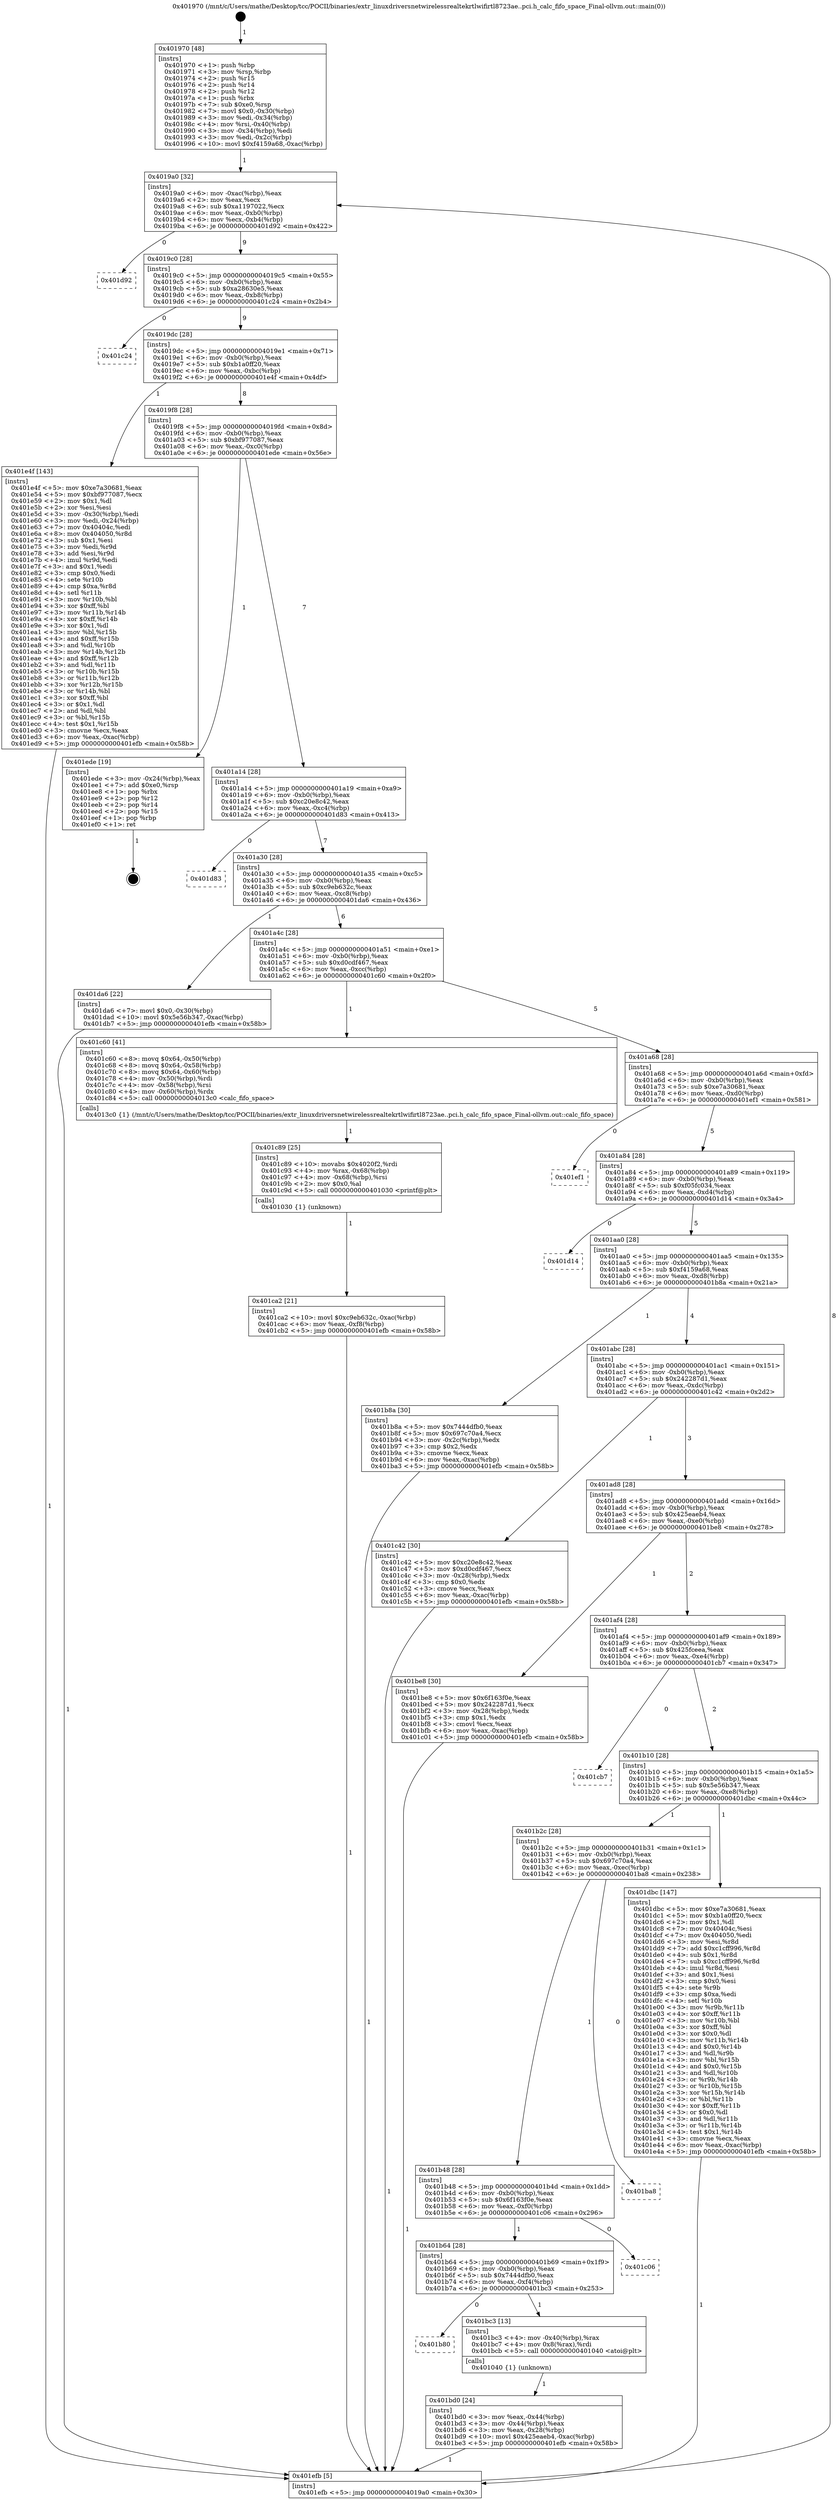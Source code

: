 digraph "0x401970" {
  label = "0x401970 (/mnt/c/Users/mathe/Desktop/tcc/POCII/binaries/extr_linuxdriversnetwirelessrealtekrtlwifirtl8723ae..pci.h_calc_fifo_space_Final-ollvm.out::main(0))"
  labelloc = "t"
  node[shape=record]

  Entry [label="",width=0.3,height=0.3,shape=circle,fillcolor=black,style=filled]
  "0x4019a0" [label="{
     0x4019a0 [32]\l
     | [instrs]\l
     &nbsp;&nbsp;0x4019a0 \<+6\>: mov -0xac(%rbp),%eax\l
     &nbsp;&nbsp;0x4019a6 \<+2\>: mov %eax,%ecx\l
     &nbsp;&nbsp;0x4019a8 \<+6\>: sub $0xa1197022,%ecx\l
     &nbsp;&nbsp;0x4019ae \<+6\>: mov %eax,-0xb0(%rbp)\l
     &nbsp;&nbsp;0x4019b4 \<+6\>: mov %ecx,-0xb4(%rbp)\l
     &nbsp;&nbsp;0x4019ba \<+6\>: je 0000000000401d92 \<main+0x422\>\l
  }"]
  "0x401d92" [label="{
     0x401d92\l
  }", style=dashed]
  "0x4019c0" [label="{
     0x4019c0 [28]\l
     | [instrs]\l
     &nbsp;&nbsp;0x4019c0 \<+5\>: jmp 00000000004019c5 \<main+0x55\>\l
     &nbsp;&nbsp;0x4019c5 \<+6\>: mov -0xb0(%rbp),%eax\l
     &nbsp;&nbsp;0x4019cb \<+5\>: sub $0xa28630e5,%eax\l
     &nbsp;&nbsp;0x4019d0 \<+6\>: mov %eax,-0xb8(%rbp)\l
     &nbsp;&nbsp;0x4019d6 \<+6\>: je 0000000000401c24 \<main+0x2b4\>\l
  }"]
  Exit [label="",width=0.3,height=0.3,shape=circle,fillcolor=black,style=filled,peripheries=2]
  "0x401c24" [label="{
     0x401c24\l
  }", style=dashed]
  "0x4019dc" [label="{
     0x4019dc [28]\l
     | [instrs]\l
     &nbsp;&nbsp;0x4019dc \<+5\>: jmp 00000000004019e1 \<main+0x71\>\l
     &nbsp;&nbsp;0x4019e1 \<+6\>: mov -0xb0(%rbp),%eax\l
     &nbsp;&nbsp;0x4019e7 \<+5\>: sub $0xb1a0ff20,%eax\l
     &nbsp;&nbsp;0x4019ec \<+6\>: mov %eax,-0xbc(%rbp)\l
     &nbsp;&nbsp;0x4019f2 \<+6\>: je 0000000000401e4f \<main+0x4df\>\l
  }"]
  "0x401ca2" [label="{
     0x401ca2 [21]\l
     | [instrs]\l
     &nbsp;&nbsp;0x401ca2 \<+10\>: movl $0xc9eb632c,-0xac(%rbp)\l
     &nbsp;&nbsp;0x401cac \<+6\>: mov %eax,-0xf8(%rbp)\l
     &nbsp;&nbsp;0x401cb2 \<+5\>: jmp 0000000000401efb \<main+0x58b\>\l
  }"]
  "0x401e4f" [label="{
     0x401e4f [143]\l
     | [instrs]\l
     &nbsp;&nbsp;0x401e4f \<+5\>: mov $0xe7a30681,%eax\l
     &nbsp;&nbsp;0x401e54 \<+5\>: mov $0xbf977087,%ecx\l
     &nbsp;&nbsp;0x401e59 \<+2\>: mov $0x1,%dl\l
     &nbsp;&nbsp;0x401e5b \<+2\>: xor %esi,%esi\l
     &nbsp;&nbsp;0x401e5d \<+3\>: mov -0x30(%rbp),%edi\l
     &nbsp;&nbsp;0x401e60 \<+3\>: mov %edi,-0x24(%rbp)\l
     &nbsp;&nbsp;0x401e63 \<+7\>: mov 0x40404c,%edi\l
     &nbsp;&nbsp;0x401e6a \<+8\>: mov 0x404050,%r8d\l
     &nbsp;&nbsp;0x401e72 \<+3\>: sub $0x1,%esi\l
     &nbsp;&nbsp;0x401e75 \<+3\>: mov %edi,%r9d\l
     &nbsp;&nbsp;0x401e78 \<+3\>: add %esi,%r9d\l
     &nbsp;&nbsp;0x401e7b \<+4\>: imul %r9d,%edi\l
     &nbsp;&nbsp;0x401e7f \<+3\>: and $0x1,%edi\l
     &nbsp;&nbsp;0x401e82 \<+3\>: cmp $0x0,%edi\l
     &nbsp;&nbsp;0x401e85 \<+4\>: sete %r10b\l
     &nbsp;&nbsp;0x401e89 \<+4\>: cmp $0xa,%r8d\l
     &nbsp;&nbsp;0x401e8d \<+4\>: setl %r11b\l
     &nbsp;&nbsp;0x401e91 \<+3\>: mov %r10b,%bl\l
     &nbsp;&nbsp;0x401e94 \<+3\>: xor $0xff,%bl\l
     &nbsp;&nbsp;0x401e97 \<+3\>: mov %r11b,%r14b\l
     &nbsp;&nbsp;0x401e9a \<+4\>: xor $0xff,%r14b\l
     &nbsp;&nbsp;0x401e9e \<+3\>: xor $0x1,%dl\l
     &nbsp;&nbsp;0x401ea1 \<+3\>: mov %bl,%r15b\l
     &nbsp;&nbsp;0x401ea4 \<+4\>: and $0xff,%r15b\l
     &nbsp;&nbsp;0x401ea8 \<+3\>: and %dl,%r10b\l
     &nbsp;&nbsp;0x401eab \<+3\>: mov %r14b,%r12b\l
     &nbsp;&nbsp;0x401eae \<+4\>: and $0xff,%r12b\l
     &nbsp;&nbsp;0x401eb2 \<+3\>: and %dl,%r11b\l
     &nbsp;&nbsp;0x401eb5 \<+3\>: or %r10b,%r15b\l
     &nbsp;&nbsp;0x401eb8 \<+3\>: or %r11b,%r12b\l
     &nbsp;&nbsp;0x401ebb \<+3\>: xor %r12b,%r15b\l
     &nbsp;&nbsp;0x401ebe \<+3\>: or %r14b,%bl\l
     &nbsp;&nbsp;0x401ec1 \<+3\>: xor $0xff,%bl\l
     &nbsp;&nbsp;0x401ec4 \<+3\>: or $0x1,%dl\l
     &nbsp;&nbsp;0x401ec7 \<+2\>: and %dl,%bl\l
     &nbsp;&nbsp;0x401ec9 \<+3\>: or %bl,%r15b\l
     &nbsp;&nbsp;0x401ecc \<+4\>: test $0x1,%r15b\l
     &nbsp;&nbsp;0x401ed0 \<+3\>: cmovne %ecx,%eax\l
     &nbsp;&nbsp;0x401ed3 \<+6\>: mov %eax,-0xac(%rbp)\l
     &nbsp;&nbsp;0x401ed9 \<+5\>: jmp 0000000000401efb \<main+0x58b\>\l
  }"]
  "0x4019f8" [label="{
     0x4019f8 [28]\l
     | [instrs]\l
     &nbsp;&nbsp;0x4019f8 \<+5\>: jmp 00000000004019fd \<main+0x8d\>\l
     &nbsp;&nbsp;0x4019fd \<+6\>: mov -0xb0(%rbp),%eax\l
     &nbsp;&nbsp;0x401a03 \<+5\>: sub $0xbf977087,%eax\l
     &nbsp;&nbsp;0x401a08 \<+6\>: mov %eax,-0xc0(%rbp)\l
     &nbsp;&nbsp;0x401a0e \<+6\>: je 0000000000401ede \<main+0x56e\>\l
  }"]
  "0x401c89" [label="{
     0x401c89 [25]\l
     | [instrs]\l
     &nbsp;&nbsp;0x401c89 \<+10\>: movabs $0x4020f2,%rdi\l
     &nbsp;&nbsp;0x401c93 \<+4\>: mov %rax,-0x68(%rbp)\l
     &nbsp;&nbsp;0x401c97 \<+4\>: mov -0x68(%rbp),%rsi\l
     &nbsp;&nbsp;0x401c9b \<+2\>: mov $0x0,%al\l
     &nbsp;&nbsp;0x401c9d \<+5\>: call 0000000000401030 \<printf@plt\>\l
     | [calls]\l
     &nbsp;&nbsp;0x401030 \{1\} (unknown)\l
  }"]
  "0x401ede" [label="{
     0x401ede [19]\l
     | [instrs]\l
     &nbsp;&nbsp;0x401ede \<+3\>: mov -0x24(%rbp),%eax\l
     &nbsp;&nbsp;0x401ee1 \<+7\>: add $0xe0,%rsp\l
     &nbsp;&nbsp;0x401ee8 \<+1\>: pop %rbx\l
     &nbsp;&nbsp;0x401ee9 \<+2\>: pop %r12\l
     &nbsp;&nbsp;0x401eeb \<+2\>: pop %r14\l
     &nbsp;&nbsp;0x401eed \<+2\>: pop %r15\l
     &nbsp;&nbsp;0x401eef \<+1\>: pop %rbp\l
     &nbsp;&nbsp;0x401ef0 \<+1\>: ret\l
  }"]
  "0x401a14" [label="{
     0x401a14 [28]\l
     | [instrs]\l
     &nbsp;&nbsp;0x401a14 \<+5\>: jmp 0000000000401a19 \<main+0xa9\>\l
     &nbsp;&nbsp;0x401a19 \<+6\>: mov -0xb0(%rbp),%eax\l
     &nbsp;&nbsp;0x401a1f \<+5\>: sub $0xc20e8c42,%eax\l
     &nbsp;&nbsp;0x401a24 \<+6\>: mov %eax,-0xc4(%rbp)\l
     &nbsp;&nbsp;0x401a2a \<+6\>: je 0000000000401d83 \<main+0x413\>\l
  }"]
  "0x401bd0" [label="{
     0x401bd0 [24]\l
     | [instrs]\l
     &nbsp;&nbsp;0x401bd0 \<+3\>: mov %eax,-0x44(%rbp)\l
     &nbsp;&nbsp;0x401bd3 \<+3\>: mov -0x44(%rbp),%eax\l
     &nbsp;&nbsp;0x401bd6 \<+3\>: mov %eax,-0x28(%rbp)\l
     &nbsp;&nbsp;0x401bd9 \<+10\>: movl $0x425eaeb4,-0xac(%rbp)\l
     &nbsp;&nbsp;0x401be3 \<+5\>: jmp 0000000000401efb \<main+0x58b\>\l
  }"]
  "0x401d83" [label="{
     0x401d83\l
  }", style=dashed]
  "0x401a30" [label="{
     0x401a30 [28]\l
     | [instrs]\l
     &nbsp;&nbsp;0x401a30 \<+5\>: jmp 0000000000401a35 \<main+0xc5\>\l
     &nbsp;&nbsp;0x401a35 \<+6\>: mov -0xb0(%rbp),%eax\l
     &nbsp;&nbsp;0x401a3b \<+5\>: sub $0xc9eb632c,%eax\l
     &nbsp;&nbsp;0x401a40 \<+6\>: mov %eax,-0xc8(%rbp)\l
     &nbsp;&nbsp;0x401a46 \<+6\>: je 0000000000401da6 \<main+0x436\>\l
  }"]
  "0x401b80" [label="{
     0x401b80\l
  }", style=dashed]
  "0x401da6" [label="{
     0x401da6 [22]\l
     | [instrs]\l
     &nbsp;&nbsp;0x401da6 \<+7\>: movl $0x0,-0x30(%rbp)\l
     &nbsp;&nbsp;0x401dad \<+10\>: movl $0x5e56b347,-0xac(%rbp)\l
     &nbsp;&nbsp;0x401db7 \<+5\>: jmp 0000000000401efb \<main+0x58b\>\l
  }"]
  "0x401a4c" [label="{
     0x401a4c [28]\l
     | [instrs]\l
     &nbsp;&nbsp;0x401a4c \<+5\>: jmp 0000000000401a51 \<main+0xe1\>\l
     &nbsp;&nbsp;0x401a51 \<+6\>: mov -0xb0(%rbp),%eax\l
     &nbsp;&nbsp;0x401a57 \<+5\>: sub $0xd0cdf467,%eax\l
     &nbsp;&nbsp;0x401a5c \<+6\>: mov %eax,-0xcc(%rbp)\l
     &nbsp;&nbsp;0x401a62 \<+6\>: je 0000000000401c60 \<main+0x2f0\>\l
  }"]
  "0x401bc3" [label="{
     0x401bc3 [13]\l
     | [instrs]\l
     &nbsp;&nbsp;0x401bc3 \<+4\>: mov -0x40(%rbp),%rax\l
     &nbsp;&nbsp;0x401bc7 \<+4\>: mov 0x8(%rax),%rdi\l
     &nbsp;&nbsp;0x401bcb \<+5\>: call 0000000000401040 \<atoi@plt\>\l
     | [calls]\l
     &nbsp;&nbsp;0x401040 \{1\} (unknown)\l
  }"]
  "0x401c60" [label="{
     0x401c60 [41]\l
     | [instrs]\l
     &nbsp;&nbsp;0x401c60 \<+8\>: movq $0x64,-0x50(%rbp)\l
     &nbsp;&nbsp;0x401c68 \<+8\>: movq $0x64,-0x58(%rbp)\l
     &nbsp;&nbsp;0x401c70 \<+8\>: movq $0x64,-0x60(%rbp)\l
     &nbsp;&nbsp;0x401c78 \<+4\>: mov -0x50(%rbp),%rdi\l
     &nbsp;&nbsp;0x401c7c \<+4\>: mov -0x58(%rbp),%rsi\l
     &nbsp;&nbsp;0x401c80 \<+4\>: mov -0x60(%rbp),%rdx\l
     &nbsp;&nbsp;0x401c84 \<+5\>: call 00000000004013c0 \<calc_fifo_space\>\l
     | [calls]\l
     &nbsp;&nbsp;0x4013c0 \{1\} (/mnt/c/Users/mathe/Desktop/tcc/POCII/binaries/extr_linuxdriversnetwirelessrealtekrtlwifirtl8723ae..pci.h_calc_fifo_space_Final-ollvm.out::calc_fifo_space)\l
  }"]
  "0x401a68" [label="{
     0x401a68 [28]\l
     | [instrs]\l
     &nbsp;&nbsp;0x401a68 \<+5\>: jmp 0000000000401a6d \<main+0xfd\>\l
     &nbsp;&nbsp;0x401a6d \<+6\>: mov -0xb0(%rbp),%eax\l
     &nbsp;&nbsp;0x401a73 \<+5\>: sub $0xe7a30681,%eax\l
     &nbsp;&nbsp;0x401a78 \<+6\>: mov %eax,-0xd0(%rbp)\l
     &nbsp;&nbsp;0x401a7e \<+6\>: je 0000000000401ef1 \<main+0x581\>\l
  }"]
  "0x401b64" [label="{
     0x401b64 [28]\l
     | [instrs]\l
     &nbsp;&nbsp;0x401b64 \<+5\>: jmp 0000000000401b69 \<main+0x1f9\>\l
     &nbsp;&nbsp;0x401b69 \<+6\>: mov -0xb0(%rbp),%eax\l
     &nbsp;&nbsp;0x401b6f \<+5\>: sub $0x7444dfb0,%eax\l
     &nbsp;&nbsp;0x401b74 \<+6\>: mov %eax,-0xf4(%rbp)\l
     &nbsp;&nbsp;0x401b7a \<+6\>: je 0000000000401bc3 \<main+0x253\>\l
  }"]
  "0x401ef1" [label="{
     0x401ef1\l
  }", style=dashed]
  "0x401a84" [label="{
     0x401a84 [28]\l
     | [instrs]\l
     &nbsp;&nbsp;0x401a84 \<+5\>: jmp 0000000000401a89 \<main+0x119\>\l
     &nbsp;&nbsp;0x401a89 \<+6\>: mov -0xb0(%rbp),%eax\l
     &nbsp;&nbsp;0x401a8f \<+5\>: sub $0xf05fc034,%eax\l
     &nbsp;&nbsp;0x401a94 \<+6\>: mov %eax,-0xd4(%rbp)\l
     &nbsp;&nbsp;0x401a9a \<+6\>: je 0000000000401d14 \<main+0x3a4\>\l
  }"]
  "0x401c06" [label="{
     0x401c06\l
  }", style=dashed]
  "0x401d14" [label="{
     0x401d14\l
  }", style=dashed]
  "0x401aa0" [label="{
     0x401aa0 [28]\l
     | [instrs]\l
     &nbsp;&nbsp;0x401aa0 \<+5\>: jmp 0000000000401aa5 \<main+0x135\>\l
     &nbsp;&nbsp;0x401aa5 \<+6\>: mov -0xb0(%rbp),%eax\l
     &nbsp;&nbsp;0x401aab \<+5\>: sub $0xf4159a68,%eax\l
     &nbsp;&nbsp;0x401ab0 \<+6\>: mov %eax,-0xd8(%rbp)\l
     &nbsp;&nbsp;0x401ab6 \<+6\>: je 0000000000401b8a \<main+0x21a\>\l
  }"]
  "0x401b48" [label="{
     0x401b48 [28]\l
     | [instrs]\l
     &nbsp;&nbsp;0x401b48 \<+5\>: jmp 0000000000401b4d \<main+0x1dd\>\l
     &nbsp;&nbsp;0x401b4d \<+6\>: mov -0xb0(%rbp),%eax\l
     &nbsp;&nbsp;0x401b53 \<+5\>: sub $0x6f163f0e,%eax\l
     &nbsp;&nbsp;0x401b58 \<+6\>: mov %eax,-0xf0(%rbp)\l
     &nbsp;&nbsp;0x401b5e \<+6\>: je 0000000000401c06 \<main+0x296\>\l
  }"]
  "0x401b8a" [label="{
     0x401b8a [30]\l
     | [instrs]\l
     &nbsp;&nbsp;0x401b8a \<+5\>: mov $0x7444dfb0,%eax\l
     &nbsp;&nbsp;0x401b8f \<+5\>: mov $0x697c70a4,%ecx\l
     &nbsp;&nbsp;0x401b94 \<+3\>: mov -0x2c(%rbp),%edx\l
     &nbsp;&nbsp;0x401b97 \<+3\>: cmp $0x2,%edx\l
     &nbsp;&nbsp;0x401b9a \<+3\>: cmovne %ecx,%eax\l
     &nbsp;&nbsp;0x401b9d \<+6\>: mov %eax,-0xac(%rbp)\l
     &nbsp;&nbsp;0x401ba3 \<+5\>: jmp 0000000000401efb \<main+0x58b\>\l
  }"]
  "0x401abc" [label="{
     0x401abc [28]\l
     | [instrs]\l
     &nbsp;&nbsp;0x401abc \<+5\>: jmp 0000000000401ac1 \<main+0x151\>\l
     &nbsp;&nbsp;0x401ac1 \<+6\>: mov -0xb0(%rbp),%eax\l
     &nbsp;&nbsp;0x401ac7 \<+5\>: sub $0x242287d1,%eax\l
     &nbsp;&nbsp;0x401acc \<+6\>: mov %eax,-0xdc(%rbp)\l
     &nbsp;&nbsp;0x401ad2 \<+6\>: je 0000000000401c42 \<main+0x2d2\>\l
  }"]
  "0x401efb" [label="{
     0x401efb [5]\l
     | [instrs]\l
     &nbsp;&nbsp;0x401efb \<+5\>: jmp 00000000004019a0 \<main+0x30\>\l
  }"]
  "0x401970" [label="{
     0x401970 [48]\l
     | [instrs]\l
     &nbsp;&nbsp;0x401970 \<+1\>: push %rbp\l
     &nbsp;&nbsp;0x401971 \<+3\>: mov %rsp,%rbp\l
     &nbsp;&nbsp;0x401974 \<+2\>: push %r15\l
     &nbsp;&nbsp;0x401976 \<+2\>: push %r14\l
     &nbsp;&nbsp;0x401978 \<+2\>: push %r12\l
     &nbsp;&nbsp;0x40197a \<+1\>: push %rbx\l
     &nbsp;&nbsp;0x40197b \<+7\>: sub $0xe0,%rsp\l
     &nbsp;&nbsp;0x401982 \<+7\>: movl $0x0,-0x30(%rbp)\l
     &nbsp;&nbsp;0x401989 \<+3\>: mov %edi,-0x34(%rbp)\l
     &nbsp;&nbsp;0x40198c \<+4\>: mov %rsi,-0x40(%rbp)\l
     &nbsp;&nbsp;0x401990 \<+3\>: mov -0x34(%rbp),%edi\l
     &nbsp;&nbsp;0x401993 \<+3\>: mov %edi,-0x2c(%rbp)\l
     &nbsp;&nbsp;0x401996 \<+10\>: movl $0xf4159a68,-0xac(%rbp)\l
  }"]
  "0x401ba8" [label="{
     0x401ba8\l
  }", style=dashed]
  "0x401c42" [label="{
     0x401c42 [30]\l
     | [instrs]\l
     &nbsp;&nbsp;0x401c42 \<+5\>: mov $0xc20e8c42,%eax\l
     &nbsp;&nbsp;0x401c47 \<+5\>: mov $0xd0cdf467,%ecx\l
     &nbsp;&nbsp;0x401c4c \<+3\>: mov -0x28(%rbp),%edx\l
     &nbsp;&nbsp;0x401c4f \<+3\>: cmp $0x0,%edx\l
     &nbsp;&nbsp;0x401c52 \<+3\>: cmove %ecx,%eax\l
     &nbsp;&nbsp;0x401c55 \<+6\>: mov %eax,-0xac(%rbp)\l
     &nbsp;&nbsp;0x401c5b \<+5\>: jmp 0000000000401efb \<main+0x58b\>\l
  }"]
  "0x401ad8" [label="{
     0x401ad8 [28]\l
     | [instrs]\l
     &nbsp;&nbsp;0x401ad8 \<+5\>: jmp 0000000000401add \<main+0x16d\>\l
     &nbsp;&nbsp;0x401add \<+6\>: mov -0xb0(%rbp),%eax\l
     &nbsp;&nbsp;0x401ae3 \<+5\>: sub $0x425eaeb4,%eax\l
     &nbsp;&nbsp;0x401ae8 \<+6\>: mov %eax,-0xe0(%rbp)\l
     &nbsp;&nbsp;0x401aee \<+6\>: je 0000000000401be8 \<main+0x278\>\l
  }"]
  "0x401b2c" [label="{
     0x401b2c [28]\l
     | [instrs]\l
     &nbsp;&nbsp;0x401b2c \<+5\>: jmp 0000000000401b31 \<main+0x1c1\>\l
     &nbsp;&nbsp;0x401b31 \<+6\>: mov -0xb0(%rbp),%eax\l
     &nbsp;&nbsp;0x401b37 \<+5\>: sub $0x697c70a4,%eax\l
     &nbsp;&nbsp;0x401b3c \<+6\>: mov %eax,-0xec(%rbp)\l
     &nbsp;&nbsp;0x401b42 \<+6\>: je 0000000000401ba8 \<main+0x238\>\l
  }"]
  "0x401be8" [label="{
     0x401be8 [30]\l
     | [instrs]\l
     &nbsp;&nbsp;0x401be8 \<+5\>: mov $0x6f163f0e,%eax\l
     &nbsp;&nbsp;0x401bed \<+5\>: mov $0x242287d1,%ecx\l
     &nbsp;&nbsp;0x401bf2 \<+3\>: mov -0x28(%rbp),%edx\l
     &nbsp;&nbsp;0x401bf5 \<+3\>: cmp $0x1,%edx\l
     &nbsp;&nbsp;0x401bf8 \<+3\>: cmovl %ecx,%eax\l
     &nbsp;&nbsp;0x401bfb \<+6\>: mov %eax,-0xac(%rbp)\l
     &nbsp;&nbsp;0x401c01 \<+5\>: jmp 0000000000401efb \<main+0x58b\>\l
  }"]
  "0x401af4" [label="{
     0x401af4 [28]\l
     | [instrs]\l
     &nbsp;&nbsp;0x401af4 \<+5\>: jmp 0000000000401af9 \<main+0x189\>\l
     &nbsp;&nbsp;0x401af9 \<+6\>: mov -0xb0(%rbp),%eax\l
     &nbsp;&nbsp;0x401aff \<+5\>: sub $0x425fceea,%eax\l
     &nbsp;&nbsp;0x401b04 \<+6\>: mov %eax,-0xe4(%rbp)\l
     &nbsp;&nbsp;0x401b0a \<+6\>: je 0000000000401cb7 \<main+0x347\>\l
  }"]
  "0x401dbc" [label="{
     0x401dbc [147]\l
     | [instrs]\l
     &nbsp;&nbsp;0x401dbc \<+5\>: mov $0xe7a30681,%eax\l
     &nbsp;&nbsp;0x401dc1 \<+5\>: mov $0xb1a0ff20,%ecx\l
     &nbsp;&nbsp;0x401dc6 \<+2\>: mov $0x1,%dl\l
     &nbsp;&nbsp;0x401dc8 \<+7\>: mov 0x40404c,%esi\l
     &nbsp;&nbsp;0x401dcf \<+7\>: mov 0x404050,%edi\l
     &nbsp;&nbsp;0x401dd6 \<+3\>: mov %esi,%r8d\l
     &nbsp;&nbsp;0x401dd9 \<+7\>: add $0xc1cff996,%r8d\l
     &nbsp;&nbsp;0x401de0 \<+4\>: sub $0x1,%r8d\l
     &nbsp;&nbsp;0x401de4 \<+7\>: sub $0xc1cff996,%r8d\l
     &nbsp;&nbsp;0x401deb \<+4\>: imul %r8d,%esi\l
     &nbsp;&nbsp;0x401def \<+3\>: and $0x1,%esi\l
     &nbsp;&nbsp;0x401df2 \<+3\>: cmp $0x0,%esi\l
     &nbsp;&nbsp;0x401df5 \<+4\>: sete %r9b\l
     &nbsp;&nbsp;0x401df9 \<+3\>: cmp $0xa,%edi\l
     &nbsp;&nbsp;0x401dfc \<+4\>: setl %r10b\l
     &nbsp;&nbsp;0x401e00 \<+3\>: mov %r9b,%r11b\l
     &nbsp;&nbsp;0x401e03 \<+4\>: xor $0xff,%r11b\l
     &nbsp;&nbsp;0x401e07 \<+3\>: mov %r10b,%bl\l
     &nbsp;&nbsp;0x401e0a \<+3\>: xor $0xff,%bl\l
     &nbsp;&nbsp;0x401e0d \<+3\>: xor $0x0,%dl\l
     &nbsp;&nbsp;0x401e10 \<+3\>: mov %r11b,%r14b\l
     &nbsp;&nbsp;0x401e13 \<+4\>: and $0x0,%r14b\l
     &nbsp;&nbsp;0x401e17 \<+3\>: and %dl,%r9b\l
     &nbsp;&nbsp;0x401e1a \<+3\>: mov %bl,%r15b\l
     &nbsp;&nbsp;0x401e1d \<+4\>: and $0x0,%r15b\l
     &nbsp;&nbsp;0x401e21 \<+3\>: and %dl,%r10b\l
     &nbsp;&nbsp;0x401e24 \<+3\>: or %r9b,%r14b\l
     &nbsp;&nbsp;0x401e27 \<+3\>: or %r10b,%r15b\l
     &nbsp;&nbsp;0x401e2a \<+3\>: xor %r15b,%r14b\l
     &nbsp;&nbsp;0x401e2d \<+3\>: or %bl,%r11b\l
     &nbsp;&nbsp;0x401e30 \<+4\>: xor $0xff,%r11b\l
     &nbsp;&nbsp;0x401e34 \<+3\>: or $0x0,%dl\l
     &nbsp;&nbsp;0x401e37 \<+3\>: and %dl,%r11b\l
     &nbsp;&nbsp;0x401e3a \<+3\>: or %r11b,%r14b\l
     &nbsp;&nbsp;0x401e3d \<+4\>: test $0x1,%r14b\l
     &nbsp;&nbsp;0x401e41 \<+3\>: cmovne %ecx,%eax\l
     &nbsp;&nbsp;0x401e44 \<+6\>: mov %eax,-0xac(%rbp)\l
     &nbsp;&nbsp;0x401e4a \<+5\>: jmp 0000000000401efb \<main+0x58b\>\l
  }"]
  "0x401cb7" [label="{
     0x401cb7\l
  }", style=dashed]
  "0x401b10" [label="{
     0x401b10 [28]\l
     | [instrs]\l
     &nbsp;&nbsp;0x401b10 \<+5\>: jmp 0000000000401b15 \<main+0x1a5\>\l
     &nbsp;&nbsp;0x401b15 \<+6\>: mov -0xb0(%rbp),%eax\l
     &nbsp;&nbsp;0x401b1b \<+5\>: sub $0x5e56b347,%eax\l
     &nbsp;&nbsp;0x401b20 \<+6\>: mov %eax,-0xe8(%rbp)\l
     &nbsp;&nbsp;0x401b26 \<+6\>: je 0000000000401dbc \<main+0x44c\>\l
  }"]
  Entry -> "0x401970" [label=" 1"]
  "0x4019a0" -> "0x401d92" [label=" 0"]
  "0x4019a0" -> "0x4019c0" [label=" 9"]
  "0x401ede" -> Exit [label=" 1"]
  "0x4019c0" -> "0x401c24" [label=" 0"]
  "0x4019c0" -> "0x4019dc" [label=" 9"]
  "0x401e4f" -> "0x401efb" [label=" 1"]
  "0x4019dc" -> "0x401e4f" [label=" 1"]
  "0x4019dc" -> "0x4019f8" [label=" 8"]
  "0x401dbc" -> "0x401efb" [label=" 1"]
  "0x4019f8" -> "0x401ede" [label=" 1"]
  "0x4019f8" -> "0x401a14" [label=" 7"]
  "0x401da6" -> "0x401efb" [label=" 1"]
  "0x401a14" -> "0x401d83" [label=" 0"]
  "0x401a14" -> "0x401a30" [label=" 7"]
  "0x401ca2" -> "0x401efb" [label=" 1"]
  "0x401a30" -> "0x401da6" [label=" 1"]
  "0x401a30" -> "0x401a4c" [label=" 6"]
  "0x401c89" -> "0x401ca2" [label=" 1"]
  "0x401a4c" -> "0x401c60" [label=" 1"]
  "0x401a4c" -> "0x401a68" [label=" 5"]
  "0x401c60" -> "0x401c89" [label=" 1"]
  "0x401a68" -> "0x401ef1" [label=" 0"]
  "0x401a68" -> "0x401a84" [label=" 5"]
  "0x401be8" -> "0x401efb" [label=" 1"]
  "0x401a84" -> "0x401d14" [label=" 0"]
  "0x401a84" -> "0x401aa0" [label=" 5"]
  "0x401bd0" -> "0x401efb" [label=" 1"]
  "0x401aa0" -> "0x401b8a" [label=" 1"]
  "0x401aa0" -> "0x401abc" [label=" 4"]
  "0x401b8a" -> "0x401efb" [label=" 1"]
  "0x401970" -> "0x4019a0" [label=" 1"]
  "0x401efb" -> "0x4019a0" [label=" 8"]
  "0x401b64" -> "0x401b80" [label=" 0"]
  "0x401abc" -> "0x401c42" [label=" 1"]
  "0x401abc" -> "0x401ad8" [label=" 3"]
  "0x401b64" -> "0x401bc3" [label=" 1"]
  "0x401ad8" -> "0x401be8" [label=" 1"]
  "0x401ad8" -> "0x401af4" [label=" 2"]
  "0x401b48" -> "0x401b64" [label=" 1"]
  "0x401af4" -> "0x401cb7" [label=" 0"]
  "0x401af4" -> "0x401b10" [label=" 2"]
  "0x401b48" -> "0x401c06" [label=" 0"]
  "0x401b10" -> "0x401dbc" [label=" 1"]
  "0x401b10" -> "0x401b2c" [label=" 1"]
  "0x401c42" -> "0x401efb" [label=" 1"]
  "0x401b2c" -> "0x401ba8" [label=" 0"]
  "0x401b2c" -> "0x401b48" [label=" 1"]
  "0x401bc3" -> "0x401bd0" [label=" 1"]
}

